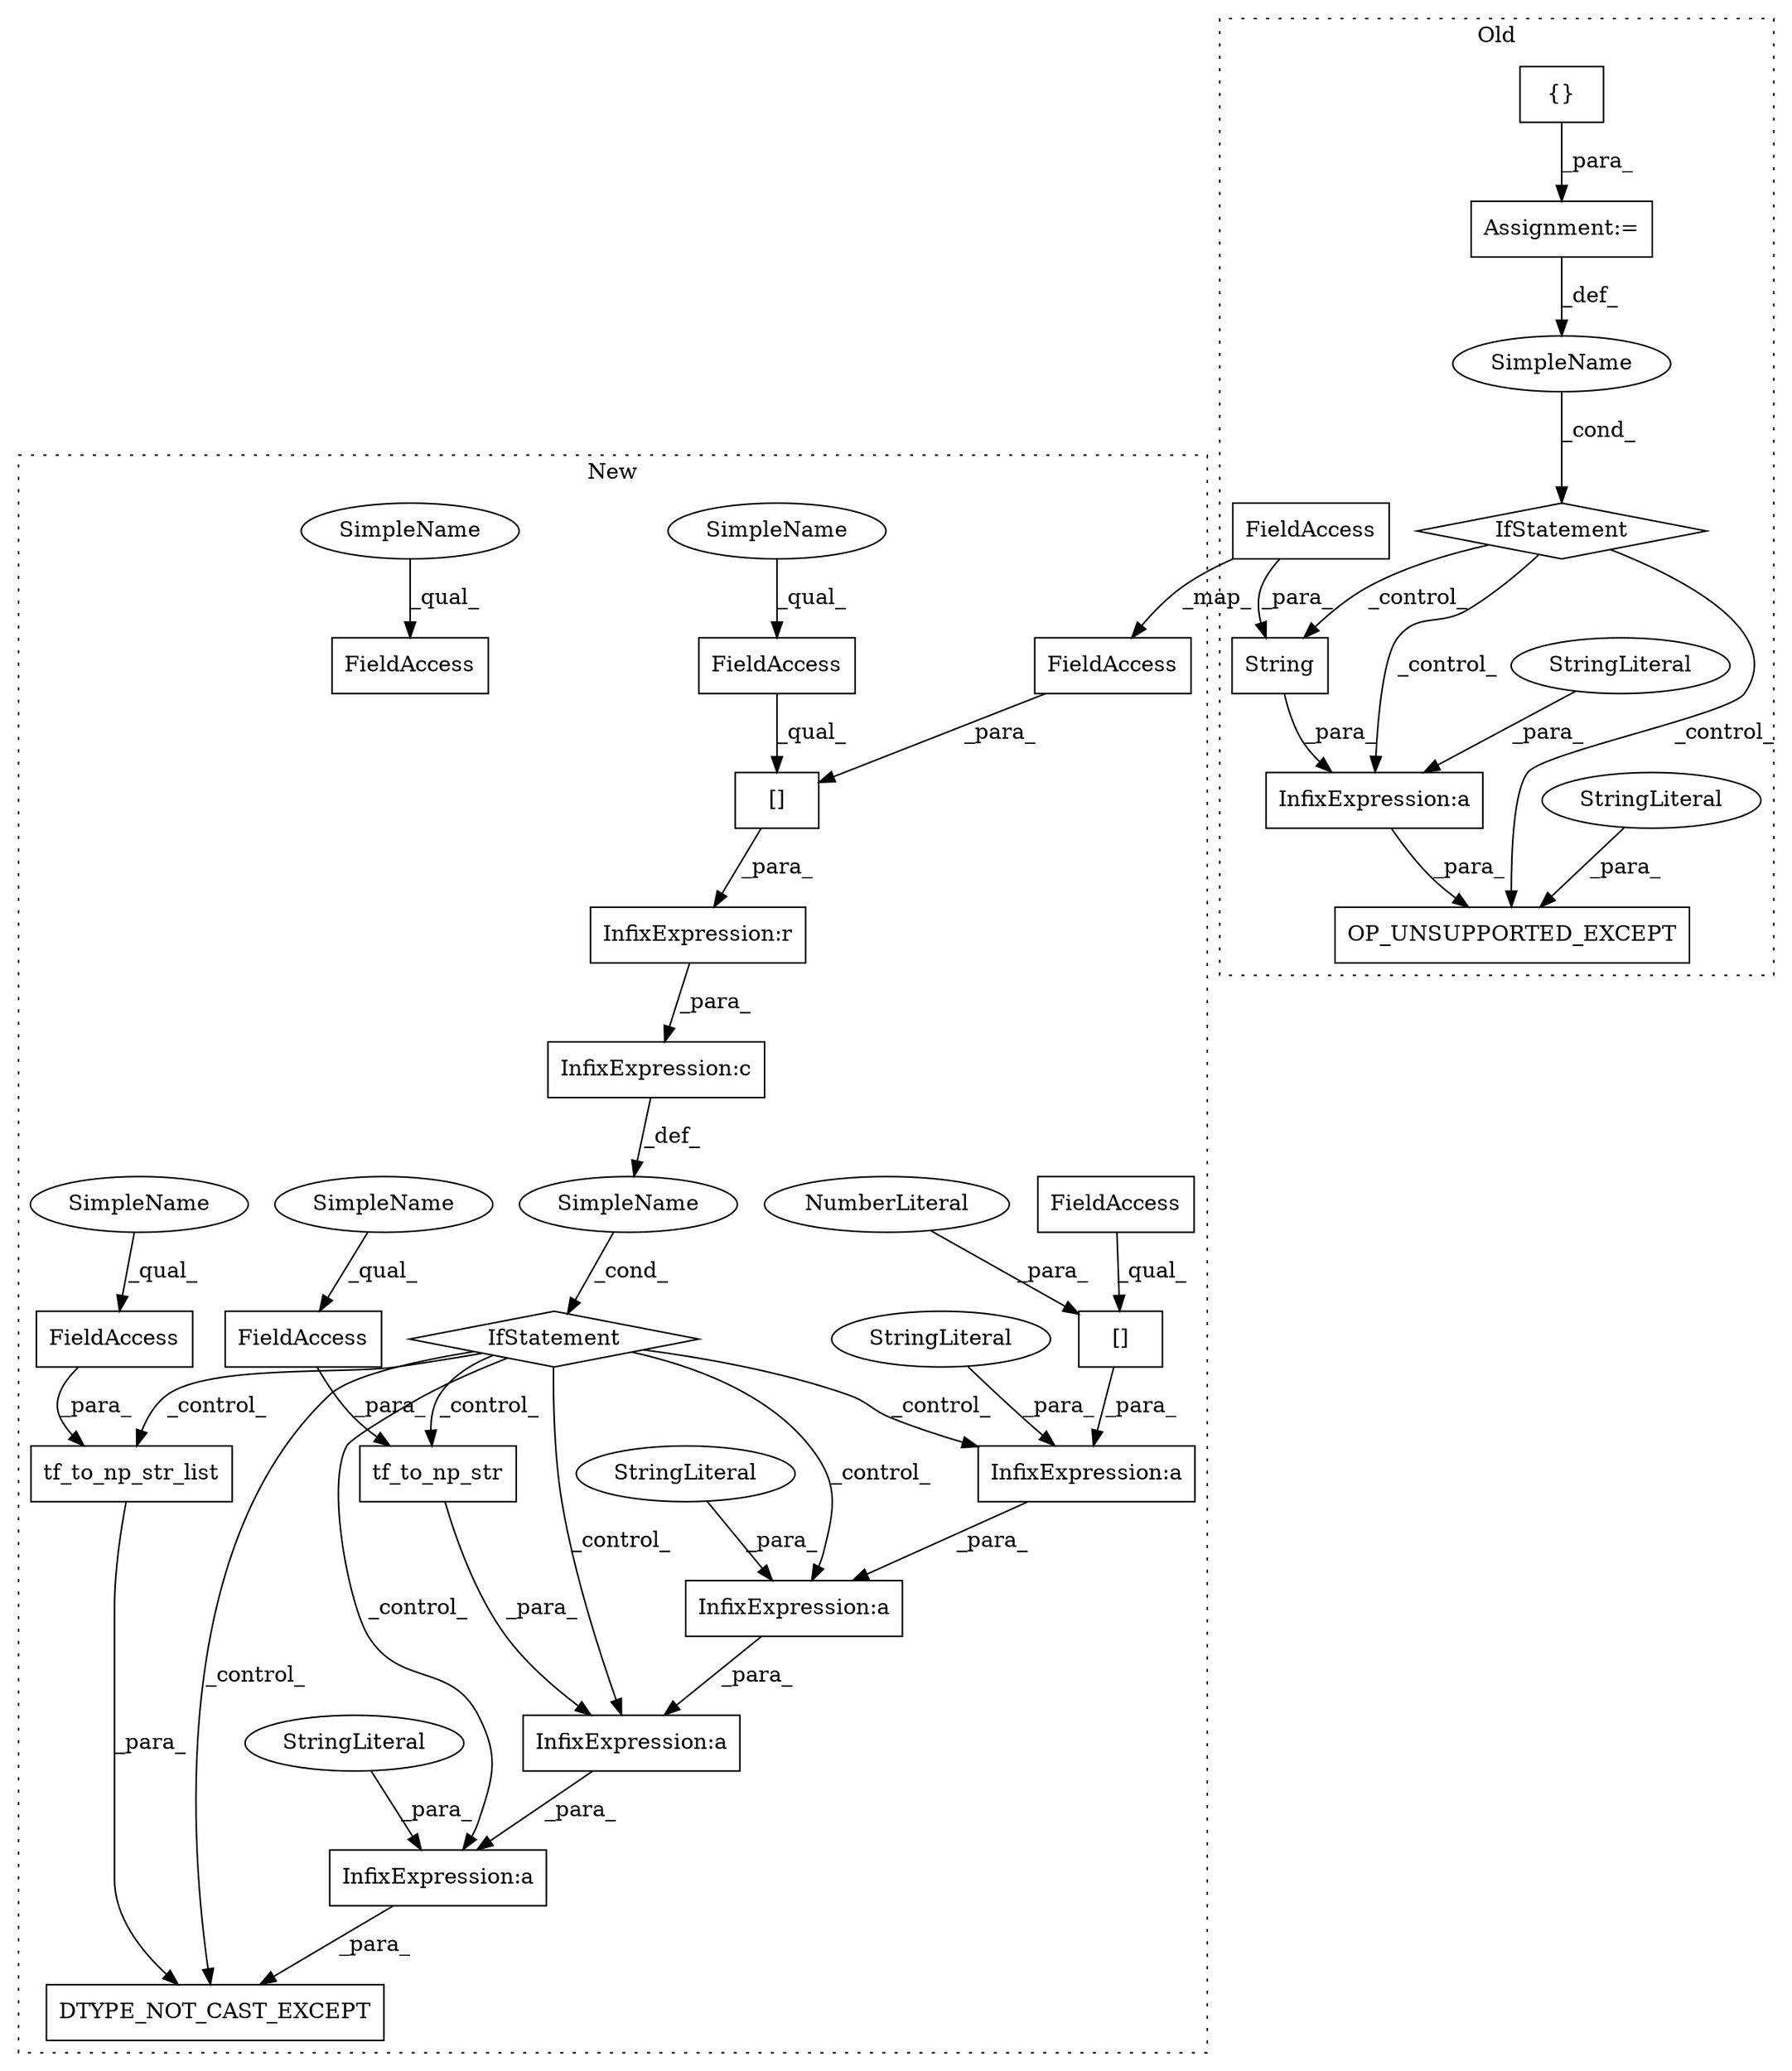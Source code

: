 digraph G {
subgraph cluster0 {
1 [label="IfStatement" a="25" s="761,799" l="8,2" shape="diamond"];
22 [label="InfixExpression:a" a="27" s="879" l="3" shape="box"];
23 [label="SimpleName" a="42" s="" l="" shape="ellipse"];
24 [label="String" a="32" s="863,877" l="7,1" shape="box"];
26 [label="OP_UNSUPPORTED_EXCEPT" a="32" s="819,903" l="22,1" shape="box"];
27 [label="StringLiteral" a="45" s="891" l="12" shape="ellipse"];
28 [label="StringLiteral" a="45" s="882" l="8" shape="ellipse"];
31 [label="FieldAccess" a="22" s="870" l="7" shape="box"];
32 [label="{}" a="4" s="490,709" l="1,1" shape="box"];
33 [label="Assignment:=" a="7" s="472" l="1" shape="box"];
label = "Old";
style="dotted";
}
subgraph cluster1 {
2 [label="DTYPE_NOT_CAST_EXCEPT" a="32" s="840,1011" l="22,1" shape="box"];
3 [label="InfixExpression:a" a="27" s="880" l="3" shape="box"];
4 [label="InfixExpression:a" a="27" s="956" l="3" shape="box"];
5 [label="InfixExpression:a" a="27" s="921" l="3" shape="box"];
6 [label="InfixExpression:a" a="27" s="898" l="3" shape="box"];
7 [label="[]" a="2" s="883,896" l="12,1" shape="box"];
8 [label="NumberLiteral" a="34" s="895" l="1" shape="ellipse"];
9 [label="InfixExpression:c" a="27" s="785" l="4" shape="box"];
10 [label="tf_to_np_str_list" a="32" s="973,1010" l="18,1" shape="box"];
11 [label="SimpleName" a="42" s="" l="" shape="ellipse"];
12 [label="tf_to_np_str" a="32" s="934,954" l="13,1" shape="box"];
13 [label="StringLiteral" a="45" s="959" l="3" shape="ellipse"];
14 [label="StringLiteral" a="45" s="901" l="19" shape="ellipse"];
15 [label="StringLiteral" a="45" s="865" l="15" shape="ellipse"];
16 [label="InfixExpression:r" a="27" s="811" l="4" shape="box"];
17 [label="[]" a="2" s="790,810" l="13,1" shape="box"];
18 [label="FieldAccess" a="22" s="790" l="12" shape="box"];
19 [label="FieldAccess" a="22" s="883" l="11" shape="box"];
20 [label="FieldAccess" a="22" s="991" l="19" shape="box"];
21 [label="IfStatement" a="25" s="752,820" l="4,2" shape="diamond"];
25 [label="FieldAccess" a="22" s="947" l="7" shape="box"];
29 [label="FieldAccess" a="22" s="772" l="12" shape="box"];
30 [label="FieldAccess" a="22" s="803" l="7" shape="box"];
34 [label="SimpleName" a="42" s="790" l="3" shape="ellipse"];
35 [label="SimpleName" a="42" s="991" l="3" shape="ellipse"];
36 [label="SimpleName" a="42" s="772" l="3" shape="ellipse"];
37 [label="SimpleName" a="42" s="947" l="1" shape="ellipse"];
label = "New";
style="dotted";
}
1 -> 26 [label="_control_"];
1 -> 22 [label="_control_"];
1 -> 24 [label="_control_"];
3 -> 6 [label="_para_"];
4 -> 2 [label="_para_"];
5 -> 4 [label="_para_"];
6 -> 5 [label="_para_"];
7 -> 3 [label="_para_"];
8 -> 7 [label="_para_"];
9 -> 11 [label="_def_"];
10 -> 2 [label="_para_"];
11 -> 21 [label="_cond_"];
12 -> 5 [label="_para_"];
13 -> 4 [label="_para_"];
14 -> 6 [label="_para_"];
15 -> 3 [label="_para_"];
16 -> 9 [label="_para_"];
17 -> 16 [label="_para_"];
18 -> 17 [label="_qual_"];
19 -> 7 [label="_qual_"];
20 -> 10 [label="_para_"];
21 -> 6 [label="_control_"];
21 -> 4 [label="_control_"];
21 -> 12 [label="_control_"];
21 -> 5 [label="_control_"];
21 -> 10 [label="_control_"];
21 -> 3 [label="_control_"];
21 -> 2 [label="_control_"];
22 -> 26 [label="_para_"];
23 -> 1 [label="_cond_"];
24 -> 22 [label="_para_"];
25 -> 12 [label="_para_"];
27 -> 26 [label="_para_"];
28 -> 22 [label="_para_"];
30 -> 17 [label="_para_"];
31 -> 24 [label="_para_"];
31 -> 30 [label="_map_"];
32 -> 33 [label="_para_"];
33 -> 23 [label="_def_"];
34 -> 18 [label="_qual_"];
35 -> 20 [label="_qual_"];
36 -> 29 [label="_qual_"];
37 -> 25 [label="_qual_"];
}